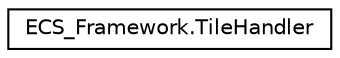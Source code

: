 digraph "Graphical Class Hierarchy"
{
 // LATEX_PDF_SIZE
  edge [fontname="Helvetica",fontsize="10",labelfontname="Helvetica",labelfontsize="10"];
  node [fontname="Helvetica",fontsize="10",shape=record];
  rankdir="LR";
  Node0 [label="ECS_Framework.TileHandler",height=0.2,width=0.4,color="black", fillcolor="white", style="filled",URL="$classECS__Framework_1_1TileHandler.html",tooltip="Handles loading and rendering of tile maps."];
}

